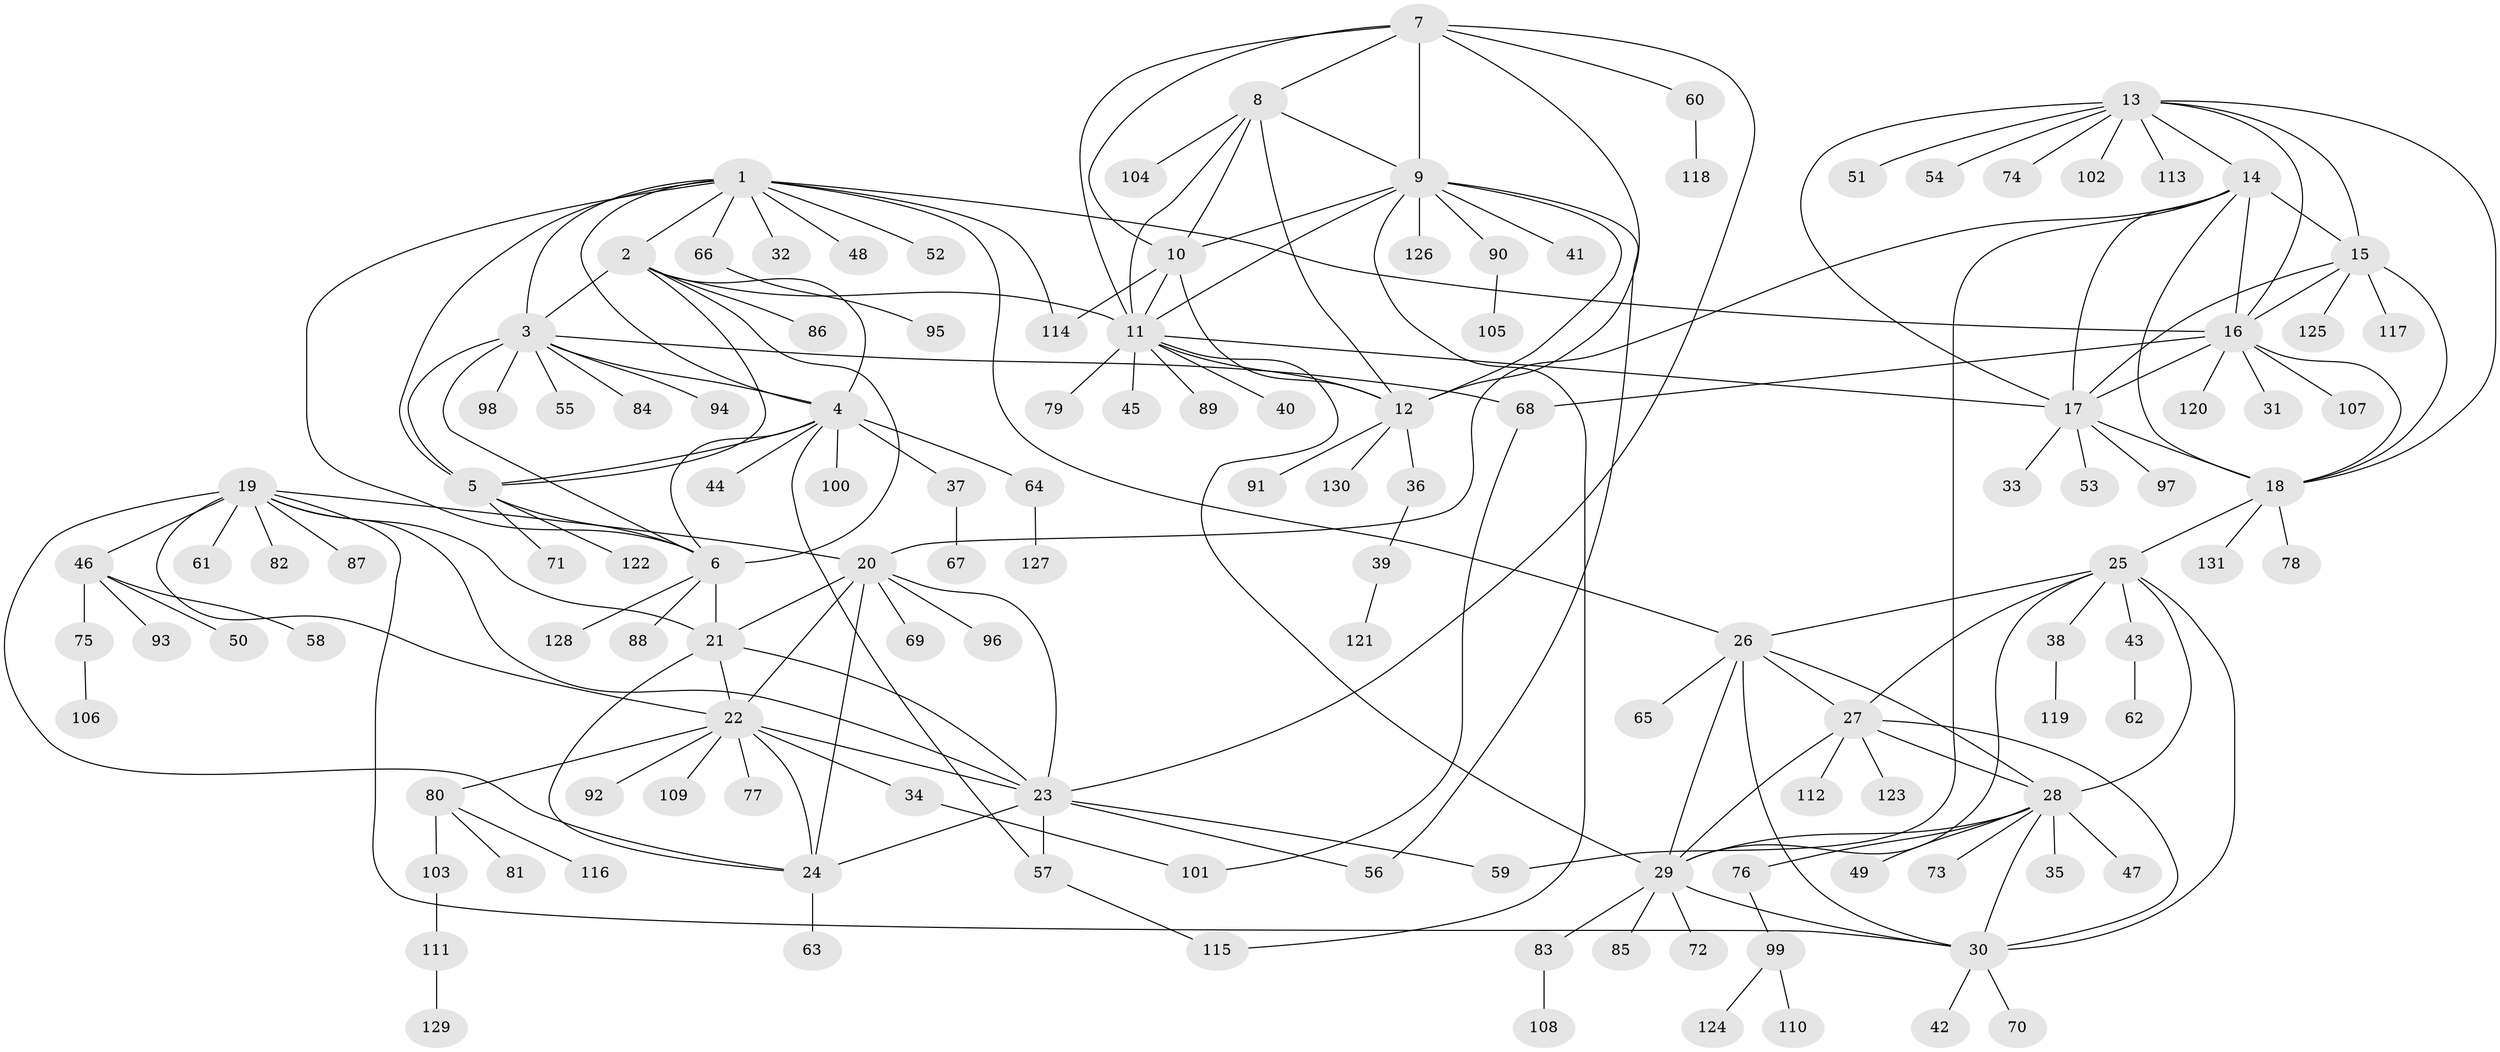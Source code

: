 // Generated by graph-tools (version 1.1) at 2025/15/03/09/25 04:15:56]
// undirected, 131 vertices, 193 edges
graph export_dot {
graph [start="1"]
  node [color=gray90,style=filled];
  1;
  2;
  3;
  4;
  5;
  6;
  7;
  8;
  9;
  10;
  11;
  12;
  13;
  14;
  15;
  16;
  17;
  18;
  19;
  20;
  21;
  22;
  23;
  24;
  25;
  26;
  27;
  28;
  29;
  30;
  31;
  32;
  33;
  34;
  35;
  36;
  37;
  38;
  39;
  40;
  41;
  42;
  43;
  44;
  45;
  46;
  47;
  48;
  49;
  50;
  51;
  52;
  53;
  54;
  55;
  56;
  57;
  58;
  59;
  60;
  61;
  62;
  63;
  64;
  65;
  66;
  67;
  68;
  69;
  70;
  71;
  72;
  73;
  74;
  75;
  76;
  77;
  78;
  79;
  80;
  81;
  82;
  83;
  84;
  85;
  86;
  87;
  88;
  89;
  90;
  91;
  92;
  93;
  94;
  95;
  96;
  97;
  98;
  99;
  100;
  101;
  102;
  103;
  104;
  105;
  106;
  107;
  108;
  109;
  110;
  111;
  112;
  113;
  114;
  115;
  116;
  117;
  118;
  119;
  120;
  121;
  122;
  123;
  124;
  125;
  126;
  127;
  128;
  129;
  130;
  131;
  1 -- 2;
  1 -- 3;
  1 -- 4;
  1 -- 5;
  1 -- 6;
  1 -- 16;
  1 -- 26;
  1 -- 32;
  1 -- 48;
  1 -- 52;
  1 -- 66;
  1 -- 114;
  2 -- 3;
  2 -- 4;
  2 -- 5;
  2 -- 6;
  2 -- 11;
  2 -- 86;
  3 -- 4;
  3 -- 5;
  3 -- 6;
  3 -- 55;
  3 -- 68;
  3 -- 84;
  3 -- 94;
  3 -- 98;
  4 -- 5;
  4 -- 6;
  4 -- 37;
  4 -- 44;
  4 -- 57;
  4 -- 64;
  4 -- 100;
  5 -- 6;
  5 -- 71;
  5 -- 122;
  6 -- 21;
  6 -- 88;
  6 -- 128;
  7 -- 8;
  7 -- 9;
  7 -- 10;
  7 -- 11;
  7 -- 12;
  7 -- 23;
  7 -- 60;
  8 -- 9;
  8 -- 10;
  8 -- 11;
  8 -- 12;
  8 -- 104;
  9 -- 10;
  9 -- 11;
  9 -- 12;
  9 -- 41;
  9 -- 56;
  9 -- 90;
  9 -- 115;
  9 -- 126;
  10 -- 11;
  10 -- 12;
  10 -- 114;
  11 -- 12;
  11 -- 17;
  11 -- 29;
  11 -- 40;
  11 -- 45;
  11 -- 79;
  11 -- 89;
  12 -- 36;
  12 -- 91;
  12 -- 130;
  13 -- 14;
  13 -- 15;
  13 -- 16;
  13 -- 17;
  13 -- 18;
  13 -- 51;
  13 -- 54;
  13 -- 74;
  13 -- 102;
  13 -- 113;
  14 -- 15;
  14 -- 16;
  14 -- 17;
  14 -- 18;
  14 -- 20;
  14 -- 59;
  15 -- 16;
  15 -- 17;
  15 -- 18;
  15 -- 117;
  15 -- 125;
  16 -- 17;
  16 -- 18;
  16 -- 31;
  16 -- 68;
  16 -- 107;
  16 -- 120;
  17 -- 18;
  17 -- 33;
  17 -- 53;
  17 -- 97;
  18 -- 25;
  18 -- 78;
  18 -- 131;
  19 -- 20;
  19 -- 21;
  19 -- 22;
  19 -- 23;
  19 -- 24;
  19 -- 30;
  19 -- 46;
  19 -- 61;
  19 -- 82;
  19 -- 87;
  20 -- 21;
  20 -- 22;
  20 -- 23;
  20 -- 24;
  20 -- 69;
  20 -- 96;
  21 -- 22;
  21 -- 23;
  21 -- 24;
  22 -- 23;
  22 -- 24;
  22 -- 34;
  22 -- 77;
  22 -- 80;
  22 -- 92;
  22 -- 109;
  23 -- 24;
  23 -- 56;
  23 -- 57;
  23 -- 59;
  24 -- 63;
  25 -- 26;
  25 -- 27;
  25 -- 28;
  25 -- 29;
  25 -- 30;
  25 -- 38;
  25 -- 43;
  26 -- 27;
  26 -- 28;
  26 -- 29;
  26 -- 30;
  26 -- 65;
  27 -- 28;
  27 -- 29;
  27 -- 30;
  27 -- 112;
  27 -- 123;
  28 -- 29;
  28 -- 30;
  28 -- 35;
  28 -- 47;
  28 -- 49;
  28 -- 73;
  28 -- 76;
  29 -- 30;
  29 -- 72;
  29 -- 83;
  29 -- 85;
  30 -- 42;
  30 -- 70;
  34 -- 101;
  36 -- 39;
  37 -- 67;
  38 -- 119;
  39 -- 121;
  43 -- 62;
  46 -- 50;
  46 -- 58;
  46 -- 75;
  46 -- 93;
  57 -- 115;
  60 -- 118;
  64 -- 127;
  66 -- 95;
  68 -- 101;
  75 -- 106;
  76 -- 99;
  80 -- 81;
  80 -- 103;
  80 -- 116;
  83 -- 108;
  90 -- 105;
  99 -- 110;
  99 -- 124;
  103 -- 111;
  111 -- 129;
}
